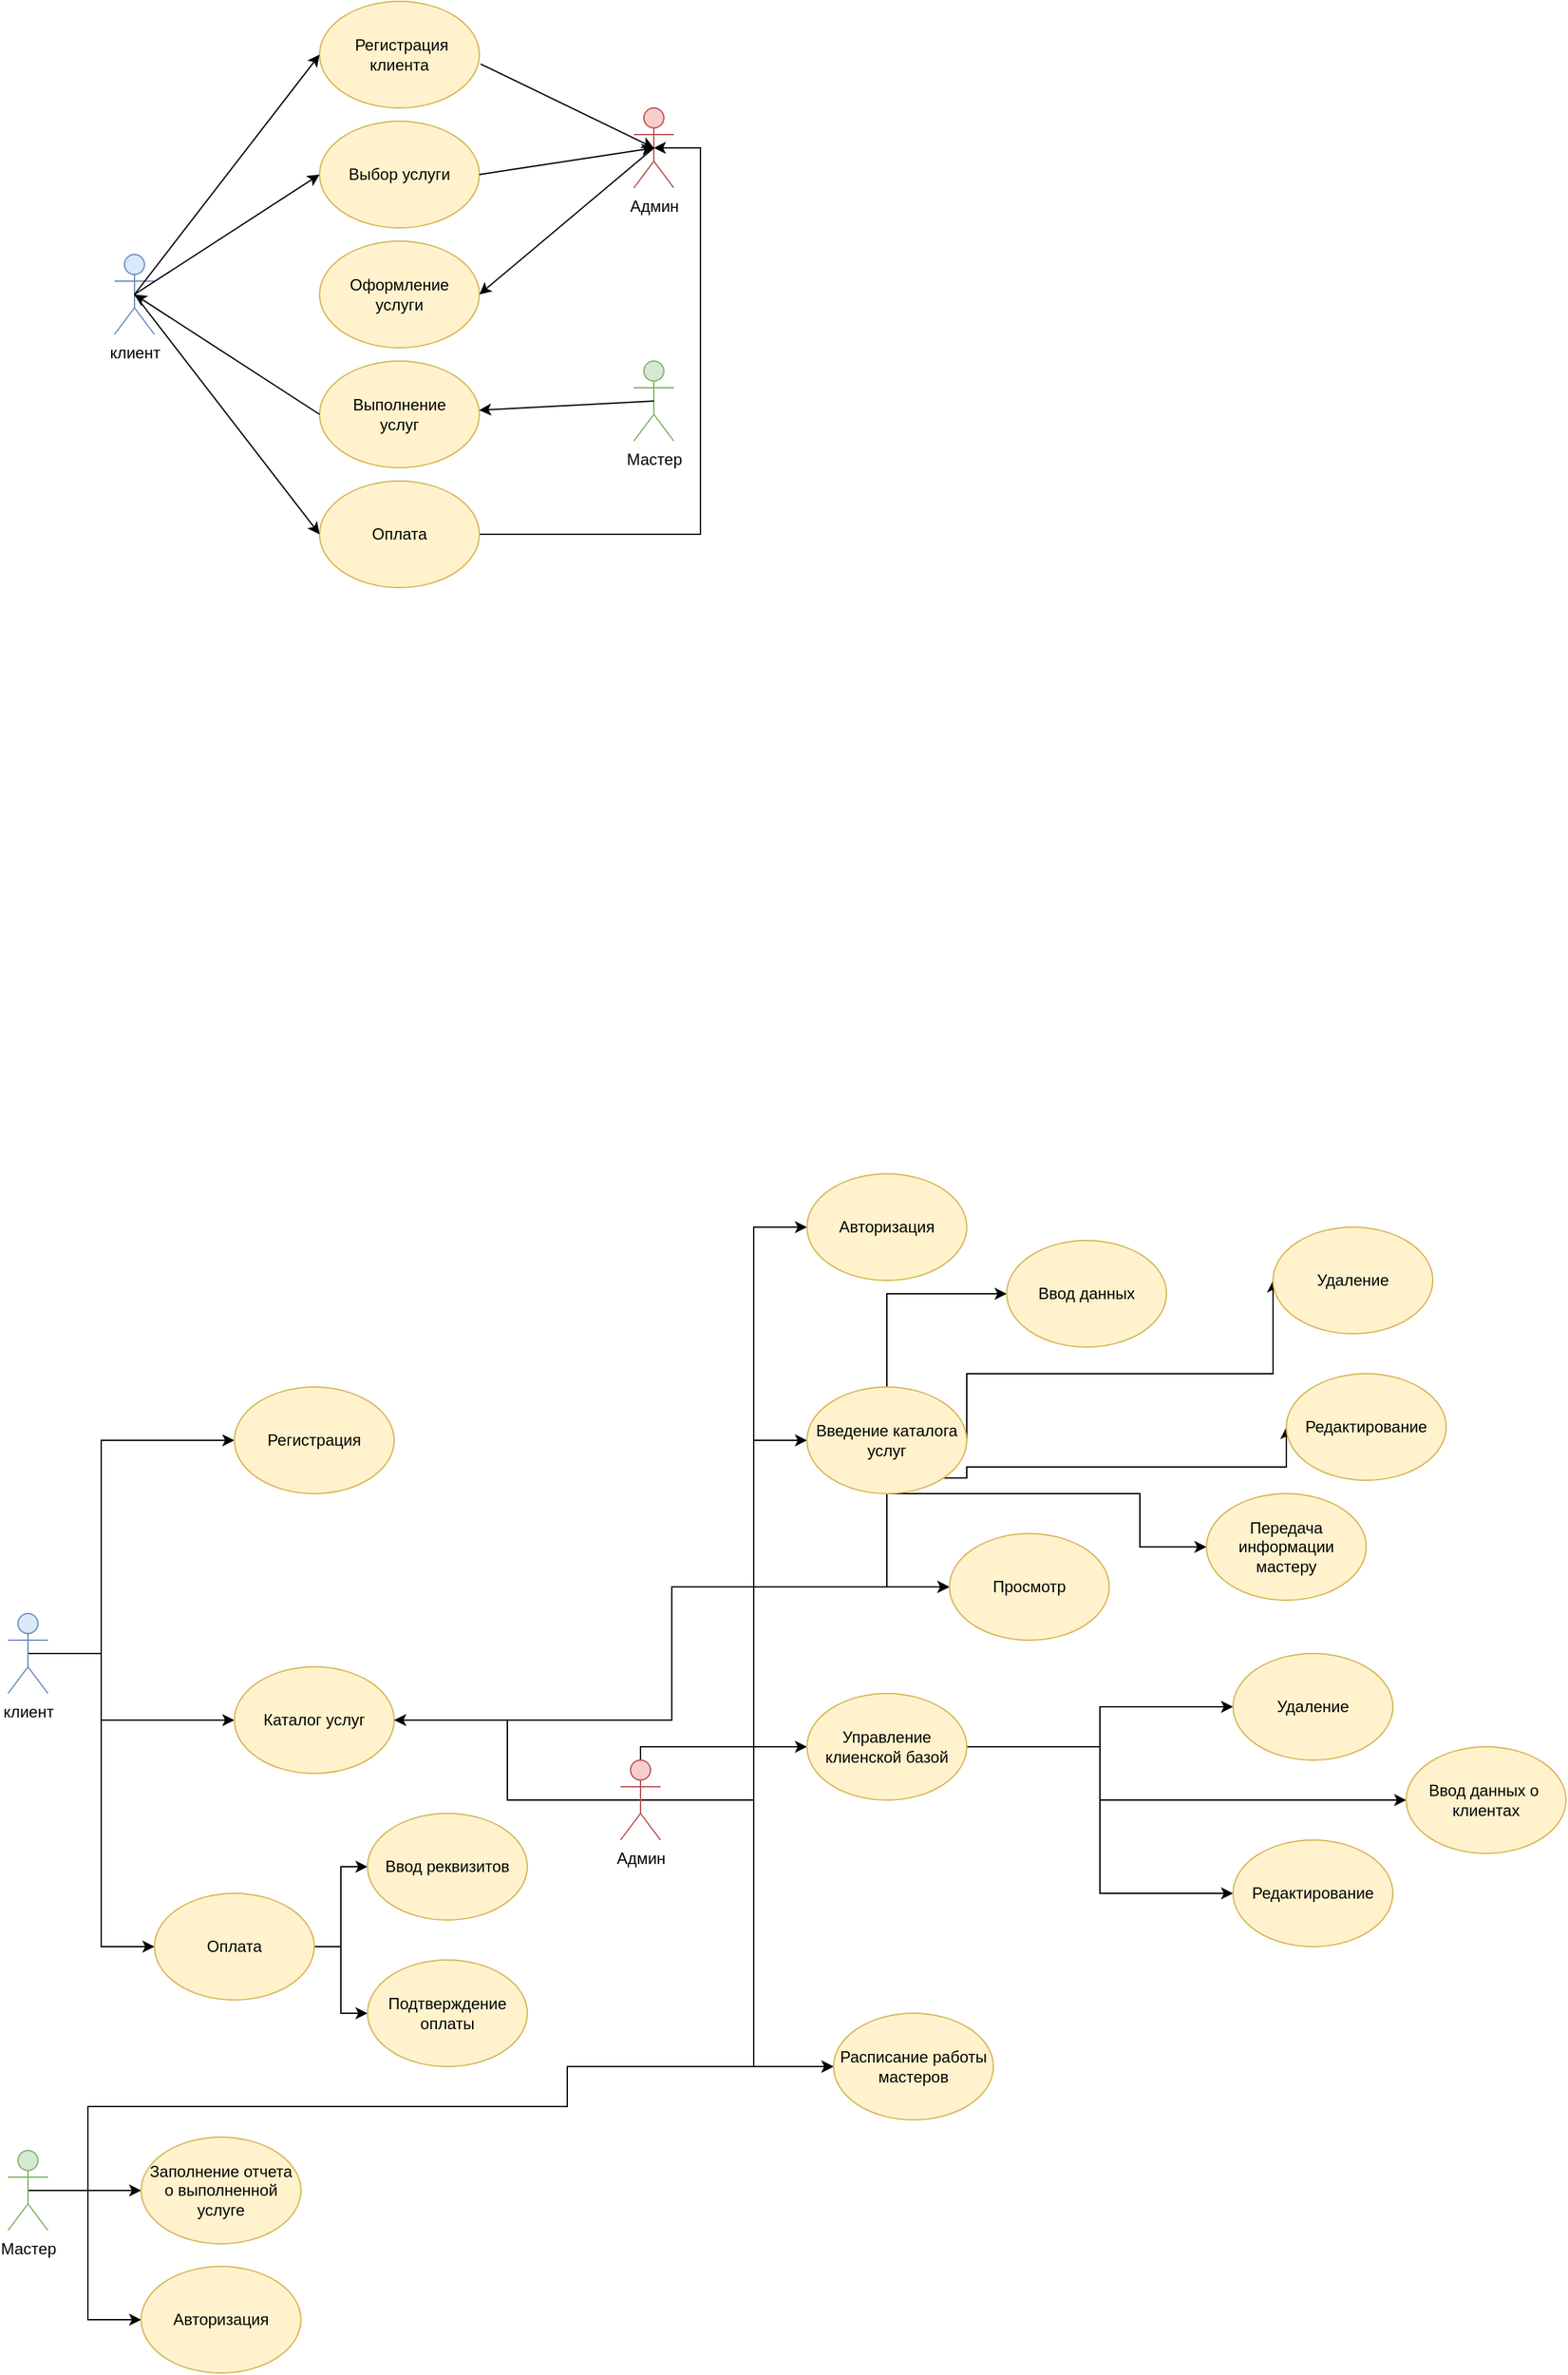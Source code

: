 <mxfile version="17.4.1" type="github"><diagram id="iH7kEyC1YrT3XiqTsUwR" name="Page-1"><mxGraphModel dx="1422" dy="794" grid="1" gridSize="10" guides="1" tooltips="1" connect="1" arrows="1" fold="1" page="1" pageScale="1" pageWidth="827" pageHeight="1169" math="0" shadow="0"><root><mxCell id="0"/><mxCell id="1" parent="0"/><mxCell id="SHgUNteJYHBPWctU6U0W-1" value="Админ" style="shape=umlActor;verticalLabelPosition=bottom;verticalAlign=top;html=1;outlineConnect=0;fillColor=#f8cecc;strokeColor=#b85450;" vertex="1" parent="1"><mxGeometry x="590" y="230" width="30" height="60" as="geometry"/></mxCell><mxCell id="SHgUNteJYHBPWctU6U0W-2" value="клиент" style="shape=umlActor;verticalLabelPosition=bottom;verticalAlign=top;html=1;outlineConnect=0;fillColor=#dae8fc;strokeColor=#6c8ebf;" vertex="1" parent="1"><mxGeometry x="200" y="340" width="30" height="60" as="geometry"/></mxCell><mxCell id="SHgUNteJYHBPWctU6U0W-3" value="Мастер&lt;br&gt;" style="shape=umlActor;verticalLabelPosition=bottom;verticalAlign=top;html=1;outlineConnect=0;fillColor=#d5e8d4;strokeColor=#82b366;" vertex="1" parent="1"><mxGeometry x="590" y="420" width="30" height="60" as="geometry"/></mxCell><mxCell id="SHgUNteJYHBPWctU6U0W-11" value="Оформление&lt;br&gt;услуги" style="ellipse;whiteSpace=wrap;html=1;fillColor=#fff2cc;strokeColor=#d6b656;" vertex="1" parent="1"><mxGeometry x="354" y="330" width="120" height="80" as="geometry"/></mxCell><mxCell id="SHgUNteJYHBPWctU6U0W-14" value="Выполнение&lt;br&gt;услуг" style="ellipse;whiteSpace=wrap;html=1;fillColor=#fff2cc;strokeColor=#d6b656;" vertex="1" parent="1"><mxGeometry x="354" y="420" width="120" height="80" as="geometry"/></mxCell><mxCell id="SHgUNteJYHBPWctU6U0W-15" value="Выбор услуги" style="ellipse;whiteSpace=wrap;html=1;fillColor=#fff2cc;strokeColor=#d6b656;" vertex="1" parent="1"><mxGeometry x="354" y="240" width="120" height="80" as="geometry"/></mxCell><mxCell id="SHgUNteJYHBPWctU6U0W-16" value="&amp;nbsp;Регистрация&lt;br&gt;клиента" style="ellipse;whiteSpace=wrap;html=1;fillColor=#fff2cc;strokeColor=#d6b656;" vertex="1" parent="1"><mxGeometry x="354" y="150" width="120" height="80" as="geometry"/></mxCell><mxCell id="SHgUNteJYHBPWctU6U0W-27" style="edgeStyle=orthogonalEdgeStyle;rounded=0;orthogonalLoop=1;jettySize=auto;html=1;exitX=1;exitY=0.5;exitDx=0;exitDy=0;entryX=0.5;entryY=0.5;entryDx=0;entryDy=0;entryPerimeter=0;" edge="1" parent="1" source="SHgUNteJYHBPWctU6U0W-17" target="SHgUNteJYHBPWctU6U0W-1"><mxGeometry relative="1" as="geometry"><Array as="points"><mxPoint x="640" y="550"/><mxPoint x="640" y="260"/></Array></mxGeometry></mxCell><mxCell id="SHgUNteJYHBPWctU6U0W-17" value="Оплата" style="ellipse;whiteSpace=wrap;html=1;fillColor=#fff2cc;strokeColor=#d6b656;" vertex="1" parent="1"><mxGeometry x="354" y="510" width="120" height="80" as="geometry"/></mxCell><mxCell id="SHgUNteJYHBPWctU6U0W-18" value="" style="endArrow=classic;html=1;rounded=0;exitX=0.5;exitY=0.5;exitDx=0;exitDy=0;exitPerimeter=0;entryX=0;entryY=0.5;entryDx=0;entryDy=0;" edge="1" parent="1" source="SHgUNteJYHBPWctU6U0W-2" target="SHgUNteJYHBPWctU6U0W-16"><mxGeometry width="50" height="50" relative="1" as="geometry"><mxPoint x="390" y="460" as="sourcePoint"/><mxPoint x="440" y="410" as="targetPoint"/></mxGeometry></mxCell><mxCell id="SHgUNteJYHBPWctU6U0W-19" value="" style="endArrow=classic;html=1;rounded=0;entryX=0;entryY=0.5;entryDx=0;entryDy=0;exitX=0.5;exitY=0.5;exitDx=0;exitDy=0;exitPerimeter=0;" edge="1" parent="1" source="SHgUNteJYHBPWctU6U0W-2" target="SHgUNteJYHBPWctU6U0W-15"><mxGeometry width="50" height="50" relative="1" as="geometry"><mxPoint x="220" y="370" as="sourcePoint"/><mxPoint x="364" y="200" as="targetPoint"/></mxGeometry></mxCell><mxCell id="SHgUNteJYHBPWctU6U0W-20" value="" style="endArrow=classic;html=1;rounded=0;entryX=0;entryY=0.5;entryDx=0;entryDy=0;exitX=0.5;exitY=0.5;exitDx=0;exitDy=0;exitPerimeter=0;" edge="1" parent="1" source="SHgUNteJYHBPWctU6U0W-2" target="SHgUNteJYHBPWctU6U0W-17"><mxGeometry width="50" height="50" relative="1" as="geometry"><mxPoint x="225" y="380" as="sourcePoint"/><mxPoint x="364" y="290" as="targetPoint"/></mxGeometry></mxCell><mxCell id="SHgUNteJYHBPWctU6U0W-21" value="" style="endArrow=classic;html=1;rounded=0;entryX=0.5;entryY=0.5;entryDx=0;entryDy=0;entryPerimeter=0;exitX=1.008;exitY=0.588;exitDx=0;exitDy=0;exitPerimeter=0;" edge="1" parent="1" source="SHgUNteJYHBPWctU6U0W-16" target="SHgUNteJYHBPWctU6U0W-1"><mxGeometry width="50" height="50" relative="1" as="geometry"><mxPoint x="390" y="440" as="sourcePoint"/><mxPoint x="440" y="390" as="targetPoint"/></mxGeometry></mxCell><mxCell id="SHgUNteJYHBPWctU6U0W-22" value="" style="endArrow=classic;html=1;rounded=0;entryX=0.5;entryY=0.5;entryDx=0;entryDy=0;entryPerimeter=0;" edge="1" parent="1" target="SHgUNteJYHBPWctU6U0W-1"><mxGeometry width="50" height="50" relative="1" as="geometry"><mxPoint x="474" y="280" as="sourcePoint"/><mxPoint x="604.04" y="340" as="targetPoint"/></mxGeometry></mxCell><mxCell id="SHgUNteJYHBPWctU6U0W-23" value="" style="endArrow=classic;html=1;rounded=0;entryX=1;entryY=0.5;entryDx=0;entryDy=0;exitX=0.5;exitY=0.5;exitDx=0;exitDy=0;exitPerimeter=0;" edge="1" parent="1" source="SHgUNteJYHBPWctU6U0W-1" target="SHgUNteJYHBPWctU6U0W-11"><mxGeometry width="50" height="50" relative="1" as="geometry"><mxPoint x="390" y="440" as="sourcePoint"/><mxPoint x="440" y="390" as="targetPoint"/></mxGeometry></mxCell><mxCell id="SHgUNteJYHBPWctU6U0W-24" value="" style="endArrow=classic;html=1;rounded=0;exitX=0.5;exitY=0.5;exitDx=0;exitDy=0;exitPerimeter=0;" edge="1" parent="1" source="SHgUNteJYHBPWctU6U0W-3" target="SHgUNteJYHBPWctU6U0W-14"><mxGeometry width="50" height="50" relative="1" as="geometry"><mxPoint x="390" y="440" as="sourcePoint"/><mxPoint x="440" y="390" as="targetPoint"/></mxGeometry></mxCell><mxCell id="SHgUNteJYHBPWctU6U0W-28" value="" style="endArrow=classic;html=1;rounded=0;exitX=0;exitY=0.5;exitDx=0;exitDy=0;entryX=0.5;entryY=0.5;entryDx=0;entryDy=0;entryPerimeter=0;" edge="1" parent="1" source="SHgUNteJYHBPWctU6U0W-14" target="SHgUNteJYHBPWctU6U0W-2"><mxGeometry width="50" height="50" relative="1" as="geometry"><mxPoint x="280" y="440" as="sourcePoint"/><mxPoint x="220" y="370" as="targetPoint"/></mxGeometry></mxCell><mxCell id="SHgUNteJYHBPWctU6U0W-31" style="edgeStyle=orthogonalEdgeStyle;rounded=0;orthogonalLoop=1;jettySize=auto;html=1;exitX=0.5;exitY=0.5;exitDx=0;exitDy=0;exitPerimeter=0;entryX=0;entryY=0.5;entryDx=0;entryDy=0;" edge="1" parent="1" source="SHgUNteJYHBPWctU6U0W-29" target="SHgUNteJYHBPWctU6U0W-84"><mxGeometry relative="1" as="geometry"><mxPoint x="390" y="1260" as="targetPoint"/><Array as="points"><mxPoint x="190" y="1390"/><mxPoint x="190" y="1230"/></Array></mxGeometry></mxCell><mxCell id="SHgUNteJYHBPWctU6U0W-33" style="edgeStyle=orthogonalEdgeStyle;rounded=0;orthogonalLoop=1;jettySize=auto;html=1;exitX=0.5;exitY=0.5;exitDx=0;exitDy=0;exitPerimeter=0;entryX=0;entryY=0.5;entryDx=0;entryDy=0;" edge="1" parent="1" source="SHgUNteJYHBPWctU6U0W-29" target="SHgUNteJYHBPWctU6U0W-32"><mxGeometry relative="1" as="geometry"><Array as="points"><mxPoint x="190" y="1390"/><mxPoint x="190" y="1440"/></Array></mxGeometry></mxCell><mxCell id="SHgUNteJYHBPWctU6U0W-43" style="edgeStyle=orthogonalEdgeStyle;rounded=0;orthogonalLoop=1;jettySize=auto;html=1;exitX=0.5;exitY=0.5;exitDx=0;exitDy=0;exitPerimeter=0;entryX=0;entryY=0.5;entryDx=0;entryDy=0;" edge="1" parent="1" source="SHgUNteJYHBPWctU6U0W-29" target="SHgUNteJYHBPWctU6U0W-42"><mxGeometry relative="1" as="geometry"/></mxCell><mxCell id="SHgUNteJYHBPWctU6U0W-29" value="клиент" style="shape=umlActor;verticalLabelPosition=bottom;verticalAlign=top;html=1;outlineConnect=0;fillColor=#dae8fc;strokeColor=#6c8ebf;" vertex="1" parent="1"><mxGeometry x="120" y="1360" width="30" height="60" as="geometry"/></mxCell><mxCell id="SHgUNteJYHBPWctU6U0W-115" style="edgeStyle=orthogonalEdgeStyle;rounded=0;orthogonalLoop=1;jettySize=auto;html=1;exitX=1;exitY=0.5;exitDx=0;exitDy=0;entryX=0;entryY=0.5;entryDx=0;entryDy=0;" edge="1" parent="1" source="SHgUNteJYHBPWctU6U0W-32" target="SHgUNteJYHBPWctU6U0W-113"><mxGeometry relative="1" as="geometry"/></mxCell><mxCell id="SHgUNteJYHBPWctU6U0W-32" value="Каталог услуг" style="ellipse;whiteSpace=wrap;html=1;fillColor=#fff2cc;strokeColor=#d6b656;" vertex="1" parent="1"><mxGeometry x="290" y="1400" width="120" height="80" as="geometry"/></mxCell><mxCell id="SHgUNteJYHBPWctU6U0W-45" style="edgeStyle=orthogonalEdgeStyle;rounded=0;orthogonalLoop=1;jettySize=auto;html=1;exitX=1;exitY=0.5;exitDx=0;exitDy=0;entryX=0;entryY=0.5;entryDx=0;entryDy=0;" edge="1" parent="1" source="SHgUNteJYHBPWctU6U0W-42" target="SHgUNteJYHBPWctU6U0W-88"><mxGeometry relative="1" as="geometry"><mxPoint x="390" y="1560" as="targetPoint"/></mxGeometry></mxCell><mxCell id="SHgUNteJYHBPWctU6U0W-47" style="edgeStyle=orthogonalEdgeStyle;rounded=0;orthogonalLoop=1;jettySize=auto;html=1;exitX=1;exitY=0.5;exitDx=0;exitDy=0;entryX=0;entryY=0.5;entryDx=0;entryDy=0;" edge="1" parent="1" source="SHgUNteJYHBPWctU6U0W-42" target="SHgUNteJYHBPWctU6U0W-89"><mxGeometry relative="1" as="geometry"><mxPoint x="390" y="1650" as="targetPoint"/></mxGeometry></mxCell><mxCell id="SHgUNteJYHBPWctU6U0W-42" value="Оплата" style="ellipse;whiteSpace=wrap;html=1;fillColor=#fff2cc;strokeColor=#d6b656;" vertex="1" parent="1"><mxGeometry x="230" y="1570" width="120" height="80" as="geometry"/></mxCell><mxCell id="SHgUNteJYHBPWctU6U0W-52" style="edgeStyle=orthogonalEdgeStyle;rounded=0;orthogonalLoop=1;jettySize=auto;html=1;exitX=0.5;exitY=0.5;exitDx=0;exitDy=0;exitPerimeter=0;entryX=0;entryY=0.5;entryDx=0;entryDy=0;" edge="1" parent="1" source="SHgUNteJYHBPWctU6U0W-50" target="SHgUNteJYHBPWctU6U0W-51"><mxGeometry relative="1" as="geometry"><Array as="points"><mxPoint x="680" y="1460"/><mxPoint x="680" y="1230"/></Array></mxGeometry></mxCell><mxCell id="SHgUNteJYHBPWctU6U0W-54" style="edgeStyle=orthogonalEdgeStyle;rounded=0;orthogonalLoop=1;jettySize=auto;html=1;exitX=0.5;exitY=0.5;exitDx=0;exitDy=0;exitPerimeter=0;" edge="1" parent="1" source="SHgUNteJYHBPWctU6U0W-50" target="SHgUNteJYHBPWctU6U0W-53"><mxGeometry relative="1" as="geometry"><Array as="points"><mxPoint x="680" y="1500"/><mxPoint x="680" y="1460"/></Array></mxGeometry></mxCell><mxCell id="SHgUNteJYHBPWctU6U0W-56" style="edgeStyle=orthogonalEdgeStyle;rounded=0;orthogonalLoop=1;jettySize=auto;html=1;exitX=0.5;exitY=0.5;exitDx=0;exitDy=0;exitPerimeter=0;entryX=0;entryY=0.5;entryDx=0;entryDy=0;" edge="1" parent="1" source="SHgUNteJYHBPWctU6U0W-50" target="SHgUNteJYHBPWctU6U0W-108"><mxGeometry relative="1" as="geometry"><mxPoint x="720.0" y="1600" as="targetPoint"/><Array as="points"><mxPoint x="680" y="1460"/><mxPoint x="680" y="1700"/></Array></mxGeometry></mxCell><mxCell id="SHgUNteJYHBPWctU6U0W-93" style="edgeStyle=orthogonalEdgeStyle;rounded=0;orthogonalLoop=1;jettySize=auto;html=1;exitX=0.5;exitY=0.5;exitDx=0;exitDy=0;exitPerimeter=0;entryX=0;entryY=0.5;entryDx=0;entryDy=0;" edge="1" parent="1" source="SHgUNteJYHBPWctU6U0W-50" target="SHgUNteJYHBPWctU6U0W-92"><mxGeometry relative="1" as="geometry"><Array as="points"><mxPoint x="680" y="1460"/><mxPoint x="680" y="1070"/></Array></mxGeometry></mxCell><mxCell id="SHgUNteJYHBPWctU6U0W-110" style="edgeStyle=orthogonalEdgeStyle;rounded=0;orthogonalLoop=1;jettySize=auto;html=1;exitX=0.5;exitY=0.5;exitDx=0;exitDy=0;exitPerimeter=0;" edge="1" parent="1" source="SHgUNteJYHBPWctU6U0W-50" target="SHgUNteJYHBPWctU6U0W-32"><mxGeometry relative="1" as="geometry"/></mxCell><mxCell id="SHgUNteJYHBPWctU6U0W-50" value="Админ" style="shape=umlActor;verticalLabelPosition=bottom;verticalAlign=top;html=1;outlineConnect=0;fillColor=#f8cecc;strokeColor=#b85450;" vertex="1" parent="1"><mxGeometry x="580" y="1470" width="30" height="60" as="geometry"/></mxCell><mxCell id="SHgUNteJYHBPWctU6U0W-99" style="edgeStyle=orthogonalEdgeStyle;rounded=0;orthogonalLoop=1;jettySize=auto;html=1;exitX=0.5;exitY=0;exitDx=0;exitDy=0;entryX=0;entryY=0.5;entryDx=0;entryDy=0;" edge="1" parent="1" source="SHgUNteJYHBPWctU6U0W-51" target="SHgUNteJYHBPWctU6U0W-96"><mxGeometry relative="1" as="geometry"/></mxCell><mxCell id="SHgUNteJYHBPWctU6U0W-101" style="edgeStyle=orthogonalEdgeStyle;rounded=0;orthogonalLoop=1;jettySize=auto;html=1;exitX=1;exitY=1;exitDx=0;exitDy=0;entryX=0;entryY=0.5;entryDx=0;entryDy=0;" edge="1" parent="1" source="SHgUNteJYHBPWctU6U0W-51" target="SHgUNteJYHBPWctU6U0W-97"><mxGeometry relative="1" as="geometry"><Array as="points"><mxPoint x="840" y="1258"/><mxPoint x="840" y="1250"/><mxPoint x="1080" y="1250"/></Array></mxGeometry></mxCell><mxCell id="SHgUNteJYHBPWctU6U0W-102" style="edgeStyle=orthogonalEdgeStyle;rounded=0;orthogonalLoop=1;jettySize=auto;html=1;exitX=0.5;exitY=1;exitDx=0;exitDy=0;entryX=0;entryY=0.5;entryDx=0;entryDy=0;" edge="1" parent="1" source="SHgUNteJYHBPWctU6U0W-51" target="SHgUNteJYHBPWctU6U0W-95"><mxGeometry relative="1" as="geometry"><Array as="points"><mxPoint x="970" y="1270"/><mxPoint x="970" y="1310"/></Array></mxGeometry></mxCell><mxCell id="SHgUNteJYHBPWctU6U0W-112" style="edgeStyle=orthogonalEdgeStyle;rounded=0;orthogonalLoop=1;jettySize=auto;html=1;exitX=1;exitY=0.5;exitDx=0;exitDy=0;" edge="1" parent="1" source="SHgUNteJYHBPWctU6U0W-51" target="SHgUNteJYHBPWctU6U0W-111"><mxGeometry relative="1" as="geometry"><Array as="points"><mxPoint x="840" y="1180"/><mxPoint x="1070" y="1180"/></Array></mxGeometry></mxCell><mxCell id="SHgUNteJYHBPWctU6U0W-114" style="edgeStyle=orthogonalEdgeStyle;rounded=0;orthogonalLoop=1;jettySize=auto;html=1;exitX=0.5;exitY=1;exitDx=0;exitDy=0;entryX=0;entryY=0.5;entryDx=0;entryDy=0;" edge="1" parent="1" source="SHgUNteJYHBPWctU6U0W-51" target="SHgUNteJYHBPWctU6U0W-113"><mxGeometry relative="1" as="geometry"/></mxCell><mxCell id="SHgUNteJYHBPWctU6U0W-51" value="Введение каталога услуг" style="ellipse;whiteSpace=wrap;html=1;fillColor=#fff2cc;strokeColor=#d6b656;" vertex="1" parent="1"><mxGeometry x="720" y="1190" width="120" height="80" as="geometry"/></mxCell><mxCell id="SHgUNteJYHBPWctU6U0W-71" style="edgeStyle=orthogonalEdgeStyle;rounded=0;orthogonalLoop=1;jettySize=auto;html=1;exitX=1;exitY=0.5;exitDx=0;exitDy=0;entryX=0;entryY=0.5;entryDx=0;entryDy=0;" edge="1" parent="1" source="SHgUNteJYHBPWctU6U0W-53" target="SHgUNteJYHBPWctU6U0W-107"><mxGeometry relative="1" as="geometry"><mxPoint x="1121" y="1730" as="targetPoint"/><Array as="points"><mxPoint x="940" y="1460"/><mxPoint x="940" y="1570"/></Array></mxGeometry></mxCell><mxCell id="SHgUNteJYHBPWctU6U0W-104" style="edgeStyle=orthogonalEdgeStyle;rounded=0;orthogonalLoop=1;jettySize=auto;html=1;exitX=1;exitY=0.5;exitDx=0;exitDy=0;entryX=0;entryY=0.5;entryDx=0;entryDy=0;" edge="1" parent="1" source="SHgUNteJYHBPWctU6U0W-53" target="SHgUNteJYHBPWctU6U0W-103"><mxGeometry relative="1" as="geometry"/></mxCell><mxCell id="SHgUNteJYHBPWctU6U0W-106" style="edgeStyle=orthogonalEdgeStyle;rounded=0;orthogonalLoop=1;jettySize=auto;html=1;exitX=1;exitY=0.5;exitDx=0;exitDy=0;entryX=0;entryY=0.5;entryDx=0;entryDy=0;" edge="1" parent="1" source="SHgUNteJYHBPWctU6U0W-53" target="SHgUNteJYHBPWctU6U0W-105"><mxGeometry relative="1" as="geometry"><Array as="points"><mxPoint x="940" y="1460"/><mxPoint x="940" y="1500"/></Array></mxGeometry></mxCell><mxCell id="SHgUNteJYHBPWctU6U0W-53" value="Управление клиенской базой" style="ellipse;whiteSpace=wrap;html=1;fillColor=#fff2cc;strokeColor=#d6b656;" vertex="1" parent="1"><mxGeometry x="720" y="1420" width="120" height="80" as="geometry"/></mxCell><mxCell id="SHgUNteJYHBPWctU6U0W-77" style="edgeStyle=orthogonalEdgeStyle;rounded=0;orthogonalLoop=1;jettySize=auto;html=1;exitX=0.5;exitY=0.5;exitDx=0;exitDy=0;exitPerimeter=0;entryX=0;entryY=0.5;entryDx=0;entryDy=0;" edge="1" parent="1" source="SHgUNteJYHBPWctU6U0W-75" target="SHgUNteJYHBPWctU6U0W-76"><mxGeometry relative="1" as="geometry"/></mxCell><mxCell id="SHgUNteJYHBPWctU6U0W-91" style="edgeStyle=orthogonalEdgeStyle;rounded=0;orthogonalLoop=1;jettySize=auto;html=1;exitX=0.5;exitY=0.5;exitDx=0;exitDy=0;exitPerimeter=0;entryX=0;entryY=0.5;entryDx=0;entryDy=0;" edge="1" parent="1" source="SHgUNteJYHBPWctU6U0W-75" target="SHgUNteJYHBPWctU6U0W-90"><mxGeometry relative="1" as="geometry"><Array as="points"><mxPoint x="180" y="1793"/><mxPoint x="180" y="1890"/></Array></mxGeometry></mxCell><mxCell id="SHgUNteJYHBPWctU6U0W-109" style="edgeStyle=orthogonalEdgeStyle;rounded=0;orthogonalLoop=1;jettySize=auto;html=1;exitX=0.5;exitY=0.5;exitDx=0;exitDy=0;exitPerimeter=0;entryX=0;entryY=0.5;entryDx=0;entryDy=0;" edge="1" parent="1" source="SHgUNteJYHBPWctU6U0W-75" target="SHgUNteJYHBPWctU6U0W-108"><mxGeometry relative="1" as="geometry"><mxPoint x="530" y="1710" as="targetPoint"/><Array as="points"><mxPoint x="180" y="1793"/><mxPoint x="180" y="1730"/><mxPoint x="540" y="1730"/><mxPoint x="540" y="1700"/></Array></mxGeometry></mxCell><mxCell id="SHgUNteJYHBPWctU6U0W-75" value="Мастер&lt;br&gt;" style="shape=umlActor;verticalLabelPosition=bottom;verticalAlign=top;html=1;outlineConnect=0;fillColor=#d5e8d4;strokeColor=#82b366;" vertex="1" parent="1"><mxGeometry x="120" y="1763" width="30" height="60" as="geometry"/></mxCell><mxCell id="SHgUNteJYHBPWctU6U0W-76" value="Заполнение отчета&lt;br&gt;о выполненной&lt;br&gt;услуге" style="ellipse;whiteSpace=wrap;html=1;fillColor=#fff2cc;strokeColor=#d6b656;" vertex="1" parent="1"><mxGeometry x="220" y="1753" width="120" height="80" as="geometry"/></mxCell><mxCell id="SHgUNteJYHBPWctU6U0W-84" value="Регистрация" style="ellipse;whiteSpace=wrap;html=1;fillColor=#fff2cc;strokeColor=#d6b656;" vertex="1" parent="1"><mxGeometry x="290" y="1190" width="120" height="80" as="geometry"/></mxCell><mxCell id="SHgUNteJYHBPWctU6U0W-88" value="Ввод реквизитов" style="ellipse;whiteSpace=wrap;html=1;fillColor=#fff2cc;strokeColor=#d6b656;" vertex="1" parent="1"><mxGeometry x="390" y="1510" width="120" height="80" as="geometry"/></mxCell><mxCell id="SHgUNteJYHBPWctU6U0W-89" value="Подтверждение оплаты" style="ellipse;whiteSpace=wrap;html=1;fillColor=#fff2cc;strokeColor=#d6b656;" vertex="1" parent="1"><mxGeometry x="390" y="1620" width="120" height="80" as="geometry"/></mxCell><mxCell id="SHgUNteJYHBPWctU6U0W-90" value="Авторизация" style="ellipse;whiteSpace=wrap;html=1;fillColor=#fff2cc;strokeColor=#d6b656;" vertex="1" parent="1"><mxGeometry x="220" y="1850" width="120" height="80" as="geometry"/></mxCell><mxCell id="SHgUNteJYHBPWctU6U0W-92" value="Авторизация" style="ellipse;whiteSpace=wrap;html=1;fillColor=#fff2cc;strokeColor=#d6b656;" vertex="1" parent="1"><mxGeometry x="720" y="1030" width="120" height="80" as="geometry"/></mxCell><mxCell id="SHgUNteJYHBPWctU6U0W-95" value="Передача информации&lt;br&gt;мастеру" style="ellipse;whiteSpace=wrap;html=1;fillColor=#fff2cc;strokeColor=#d6b656;" vertex="1" parent="1"><mxGeometry x="1020" y="1270" width="120" height="80" as="geometry"/></mxCell><mxCell id="SHgUNteJYHBPWctU6U0W-96" value="Ввод данных" style="ellipse;whiteSpace=wrap;html=1;fillColor=#fff2cc;strokeColor=#d6b656;" vertex="1" parent="1"><mxGeometry x="870" y="1080" width="120" height="80" as="geometry"/></mxCell><mxCell id="SHgUNteJYHBPWctU6U0W-97" value="Редактирование" style="ellipse;whiteSpace=wrap;html=1;fillColor=#fff2cc;strokeColor=#d6b656;" vertex="1" parent="1"><mxGeometry x="1080" y="1180" width="120" height="80" as="geometry"/></mxCell><mxCell id="SHgUNteJYHBPWctU6U0W-103" value="Удаление" style="ellipse;whiteSpace=wrap;html=1;fillColor=#fff2cc;strokeColor=#d6b656;" vertex="1" parent="1"><mxGeometry x="1040" y="1390" width="120" height="80" as="geometry"/></mxCell><mxCell id="SHgUNteJYHBPWctU6U0W-105" value="Ввод данных о&amp;nbsp;&lt;br&gt;клиентах" style="ellipse;whiteSpace=wrap;html=1;fillColor=#fff2cc;strokeColor=#d6b656;" vertex="1" parent="1"><mxGeometry x="1170" y="1460" width="120" height="80" as="geometry"/></mxCell><mxCell id="SHgUNteJYHBPWctU6U0W-107" value="Редактирование" style="ellipse;whiteSpace=wrap;html=1;fillColor=#fff2cc;strokeColor=#d6b656;" vertex="1" parent="1"><mxGeometry x="1040" y="1530" width="120" height="80" as="geometry"/></mxCell><mxCell id="SHgUNteJYHBPWctU6U0W-108" value="Расписание работы&lt;br&gt;мастеров" style="ellipse;whiteSpace=wrap;html=1;fillColor=#fff2cc;strokeColor=#d6b656;" vertex="1" parent="1"><mxGeometry x="740" y="1660" width="120" height="80" as="geometry"/></mxCell><mxCell id="SHgUNteJYHBPWctU6U0W-111" value="Удаление" style="ellipse;whiteSpace=wrap;html=1;fillColor=#fff2cc;strokeColor=#d6b656;" vertex="1" parent="1"><mxGeometry x="1070" y="1070" width="120" height="80" as="geometry"/></mxCell><mxCell id="SHgUNteJYHBPWctU6U0W-113" value="Просмотр" style="ellipse;whiteSpace=wrap;html=1;fillColor=#fff2cc;strokeColor=#d6b656;" vertex="1" parent="1"><mxGeometry x="827" y="1300" width="120" height="80" as="geometry"/></mxCell></root></mxGraphModel></diagram></mxfile>